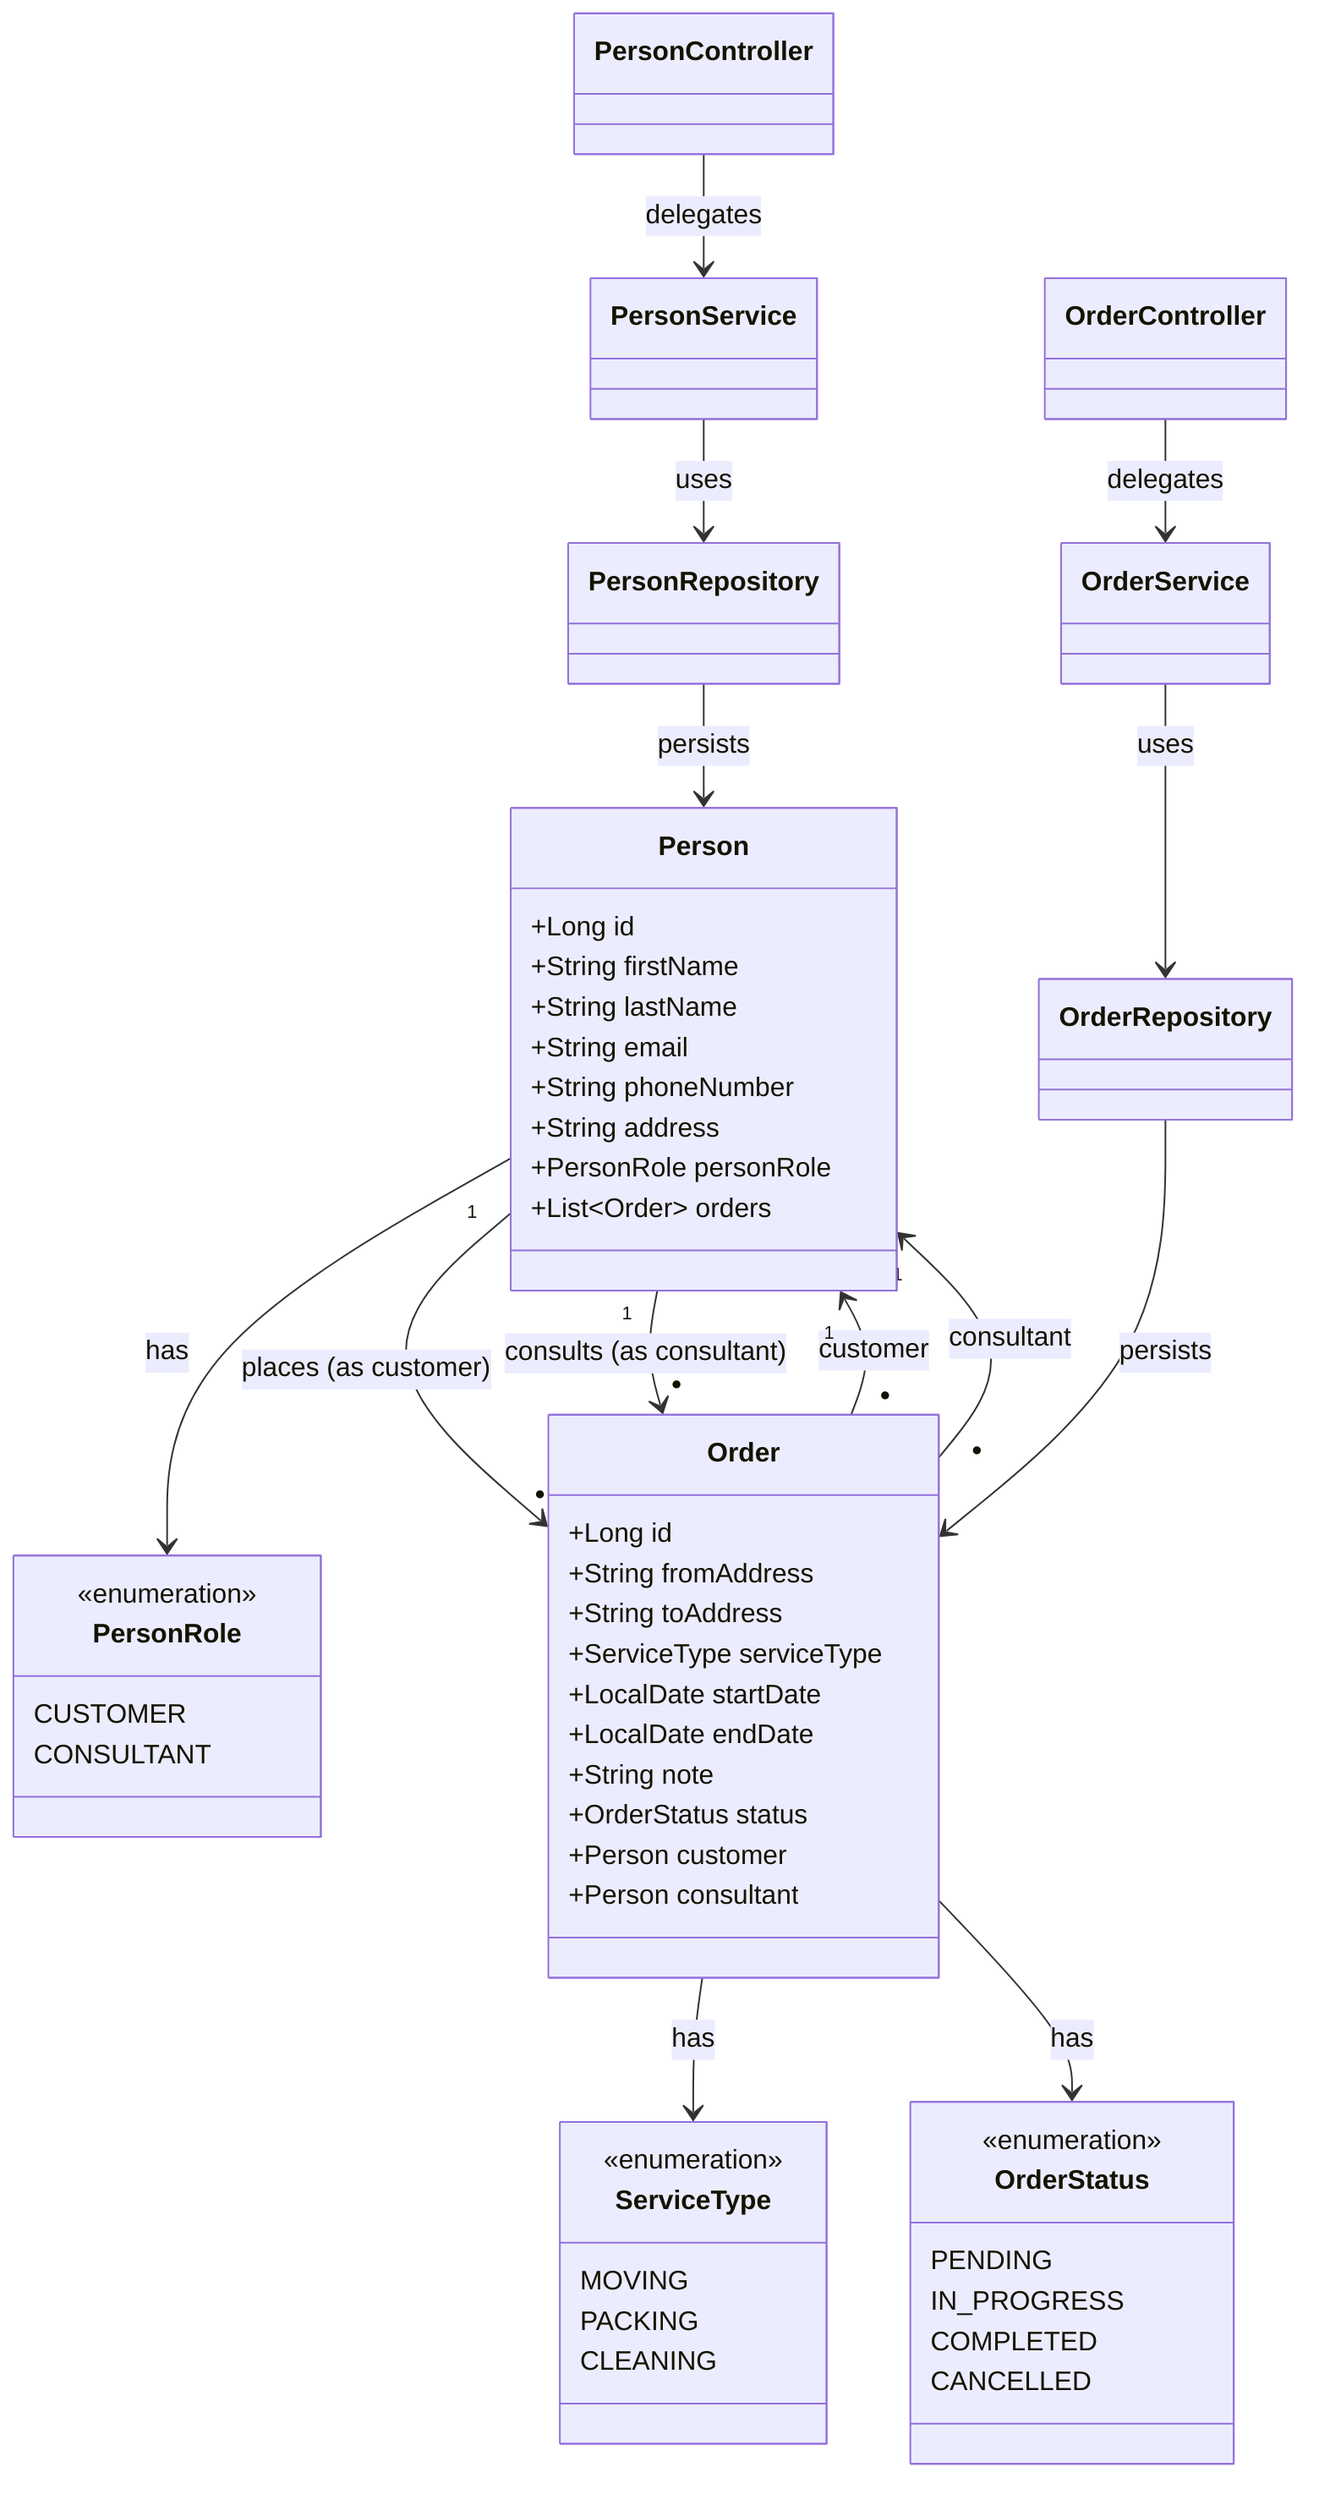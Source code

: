 classDiagram
    class Person {
        +Long id
        +String firstName
        +String lastName
        +String email
        +String phoneNumber
        +String address
        +PersonRole personRole
        +List~Order~ orders
    }

    class PersonRole {
        <<enumeration>>
        CUSTOMER
        CONSULTANT
    }

    class Order {
        +Long id
        +String fromAddress
        +String toAddress
        +ServiceType serviceType
        +LocalDate startDate
        +LocalDate endDate
        +String note
        +OrderStatus status
        +Person customer
        +Person consultant
    }

    class ServiceType {
        <<enumeration>>
        MOVING
        PACKING
        CLEANING
    }

    class OrderStatus {
        <<enumeration>>
        PENDING
        IN_PROGRESS
        COMPLETED
        CANCELLED
    }

    class PersonRepository
    class PersonService
    class PersonController
    class OrderRepository
    class OrderService
    class OrderController

%% Layer flow
    PersonService --> PersonRepository : uses
    PersonController --> PersonService : delegates
    PersonRepository --> Person : persists
    Person --> PersonRole : has

    OrderService --> OrderRepository : uses
    OrderController --> OrderService : delegates
    OrderRepository --> Order : persists
    Order --> ServiceType : has
    Order --> OrderStatus : has

%% Precise relations
    Person "1" --> "●" Order : places (as customer)
    Person "1" --> "●" Order : consults (as consultant)
    Order "●" --> "1" Person : customer
    Order "●" --> "1" Person : consultant

%% Explicación de cambios
%% Añadimos los roles customer y consultant en Order con relaciones separadas
%% Actualizamos las relaciones bidireccionales para mostrar ambas asociaciones
%% Conservamos la arquitectura por capas (Controller → Service → Repository → Model)